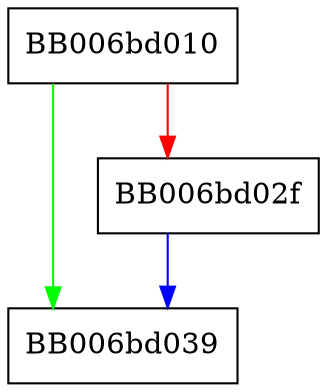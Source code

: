 digraph key2ms_newctx {
  node [shape="box"];
  graph [splines=ortho];
  BB006bd010 -> BB006bd039 [color="green"];
  BB006bd010 -> BB006bd02f [color="red"];
  BB006bd02f -> BB006bd039 [color="blue"];
}